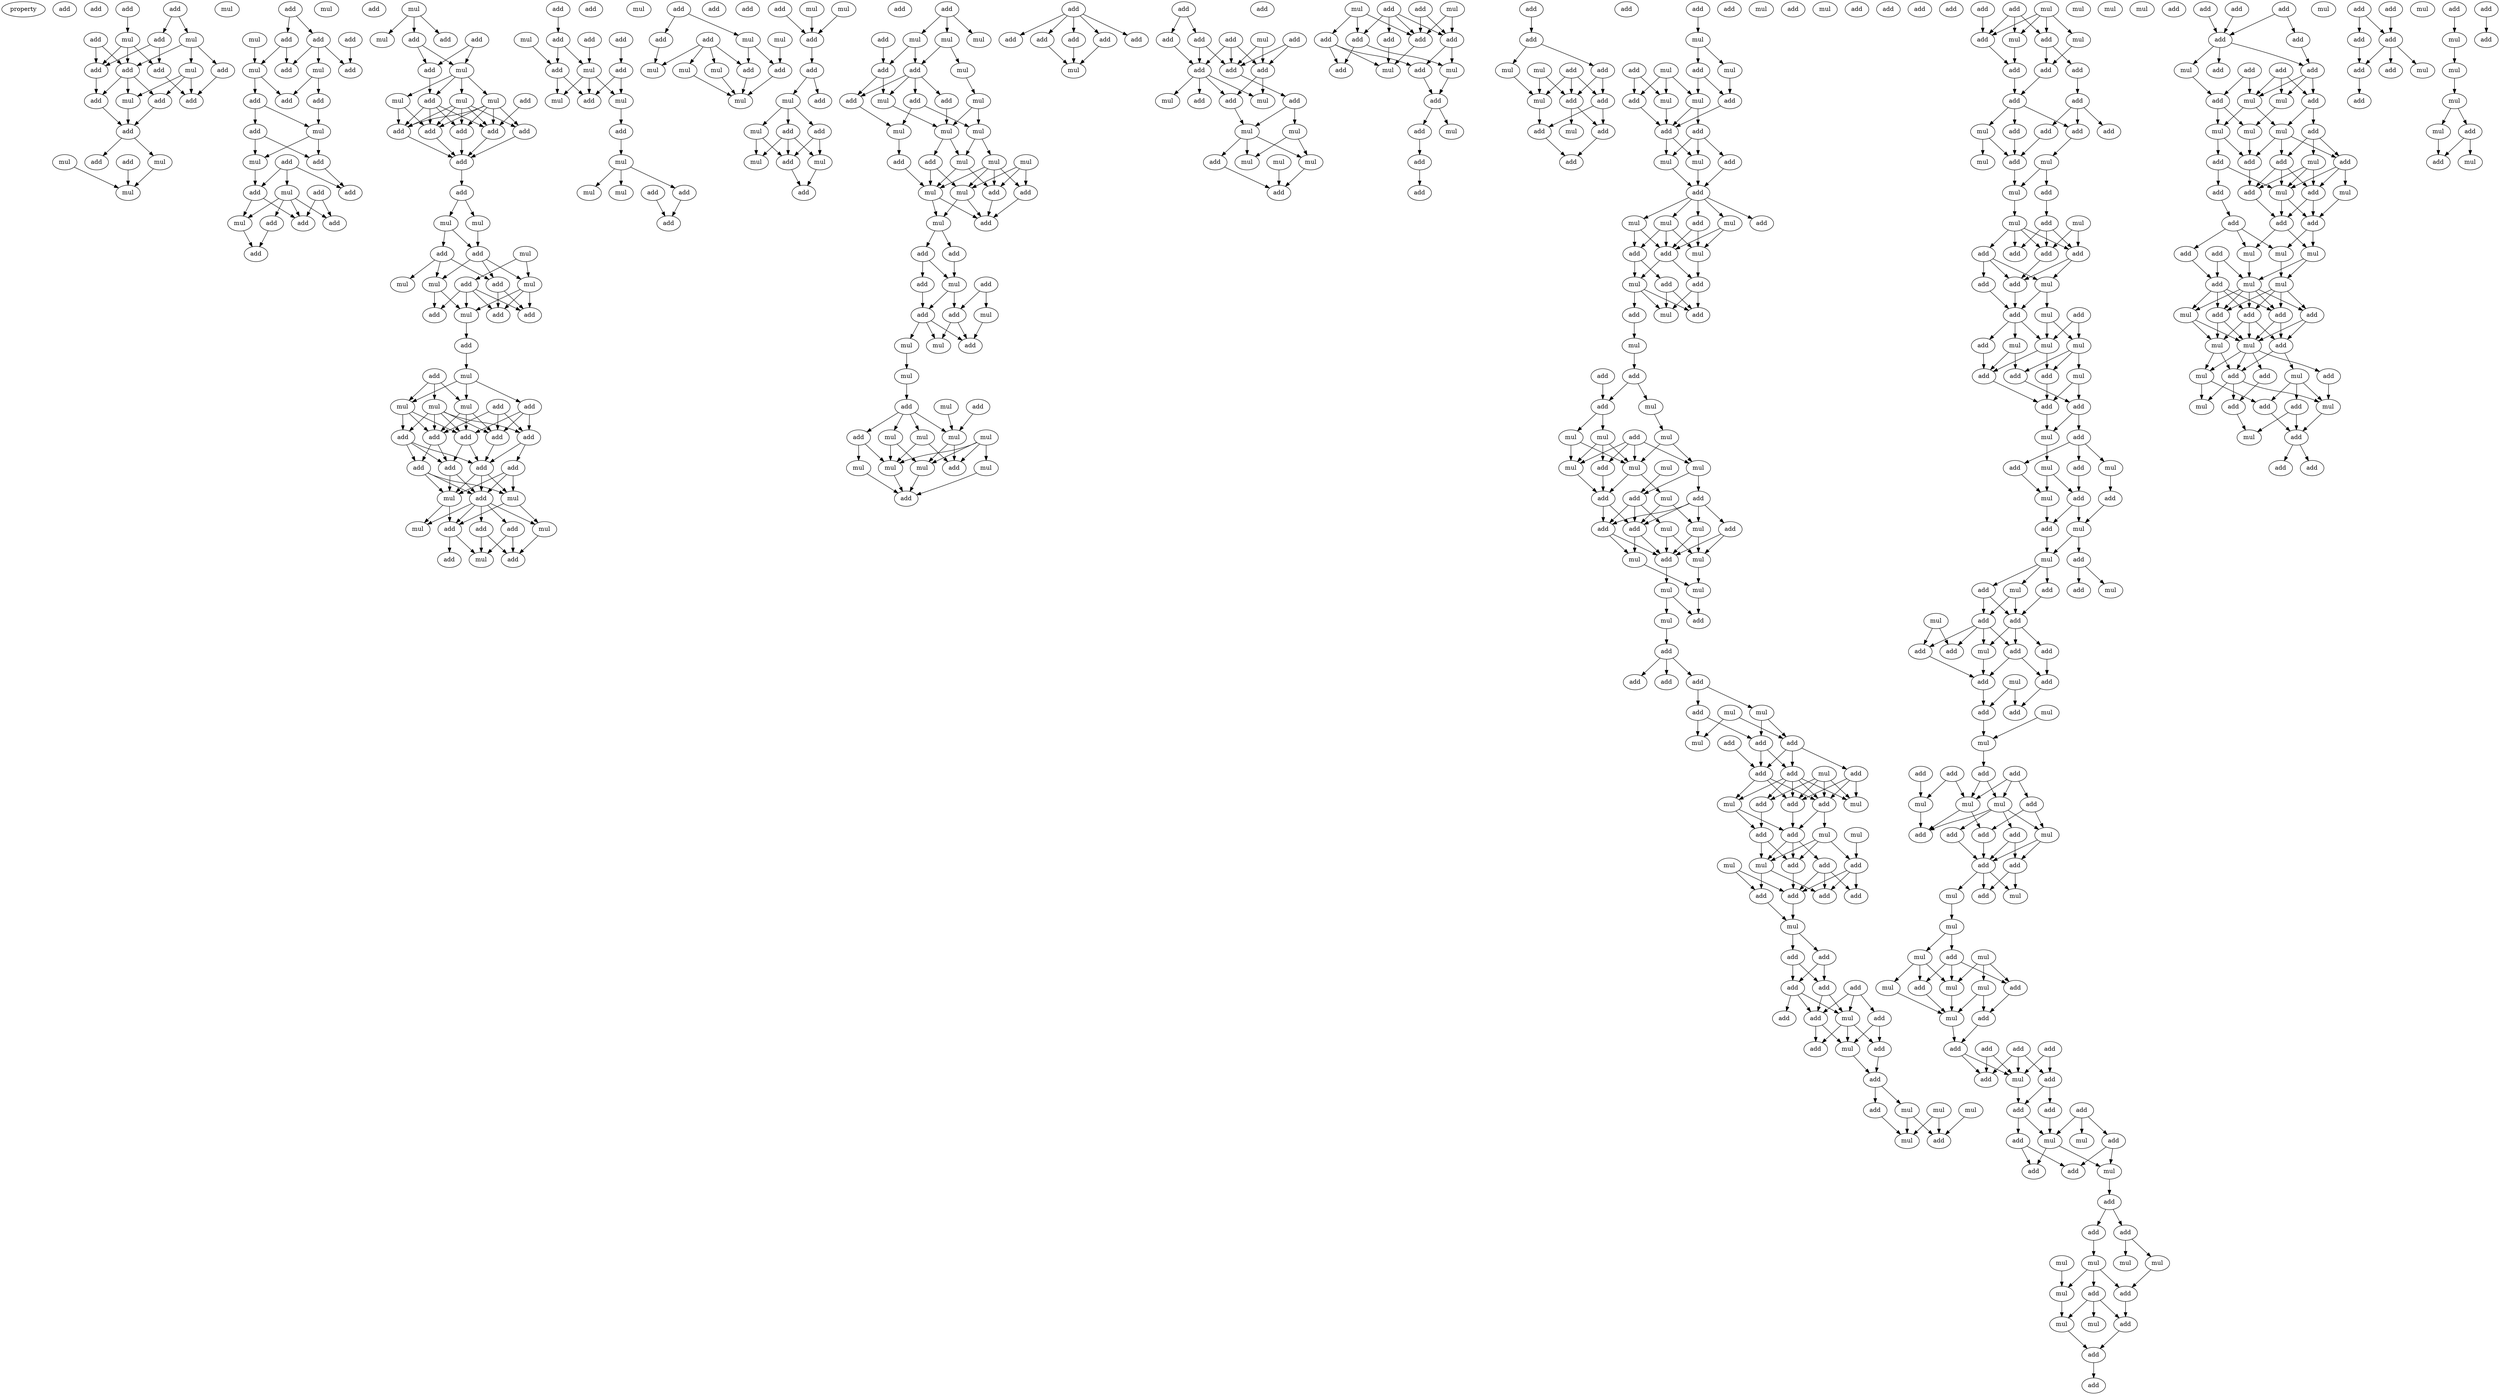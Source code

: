 digraph {
    node [fontcolor=black]
    property [mul=2,lf=1.7]
    0 [ label = add ];
    1 [ label = add ];
    2 [ label = add ];
    3 [ label = add ];
    4 [ label = mul ];
    5 [ label = add ];
    6 [ label = mul ];
    7 [ label = add ];
    8 [ label = add ];
    9 [ label = add ];
    10 [ label = add ];
    11 [ label = add ];
    12 [ label = mul ];
    13 [ label = add ];
    14 [ label = mul ];
    15 [ label = add ];
    16 [ label = add ];
    17 [ label = add ];
    18 [ label = mul ];
    19 [ label = mul ];
    20 [ label = add ];
    21 [ label = mul ];
    22 [ label = add ];
    23 [ label = mul ];
    24 [ label = add ];
    25 [ label = add ];
    26 [ label = add ];
    27 [ label = add ];
    28 [ label = mul ];
    29 [ label = mul ];
    30 [ label = mul ];
    31 [ label = mul ];
    32 [ label = add ];
    33 [ label = add ];
    34 [ label = add ];
    35 [ label = add ];
    36 [ label = add ];
    37 [ label = add ];
    38 [ label = mul ];
    39 [ label = add ];
    40 [ label = mul ];
    41 [ label = add ];
    42 [ label = add ];
    43 [ label = add ];
    44 [ label = add ];
    45 [ label = mul ];
    46 [ label = add ];
    47 [ label = add ];
    48 [ label = add ];
    49 [ label = mul ];
    50 [ label = add ];
    51 [ label = add ];
    52 [ label = mul ];
    53 [ label = add ];
    54 [ label = add ];
    55 [ label = mul ];
    56 [ label = add ];
    57 [ label = mul ];
    58 [ label = add ];
    59 [ label = mul ];
    60 [ label = add ];
    61 [ label = add ];
    62 [ label = mul ];
    63 [ label = mul ];
    64 [ label = add ];
    65 [ label = add ];
    66 [ label = add ];
    67 [ label = add ];
    68 [ label = add ];
    69 [ label = add ];
    70 [ label = add ];
    71 [ label = mul ];
    72 [ label = mul ];
    73 [ label = add ];
    74 [ label = mul ];
    75 [ label = add ];
    76 [ label = add ];
    77 [ label = mul ];
    78 [ label = add ];
    79 [ label = mul ];
    80 [ label = mul ];
    81 [ label = add ];
    82 [ label = add ];
    83 [ label = add ];
    84 [ label = mul ];
    85 [ label = add ];
    86 [ label = mul ];
    87 [ label = add ];
    88 [ label = mul ];
    89 [ label = mul ];
    90 [ label = add ];
    91 [ label = mul ];
    92 [ label = add ];
    93 [ label = add ];
    94 [ label = add ];
    95 [ label = add ];
    96 [ label = add ];
    97 [ label = add ];
    98 [ label = add ];
    99 [ label = add ];
    100 [ label = add ];
    101 [ label = add ];
    102 [ label = mul ];
    103 [ label = mul ];
    104 [ label = add ];
    105 [ label = mul ];
    106 [ label = add ];
    107 [ label = add ];
    108 [ label = mul ];
    109 [ label = add ];
    110 [ label = add ];
    111 [ label = add ];
    112 [ label = mul ];
    113 [ label = add ];
    114 [ label = add ];
    115 [ label = mul ];
    116 [ label = add ];
    117 [ label = add ];
    118 [ label = mul ];
    119 [ label = add ];
    120 [ label = add ];
    121 [ label = mul ];
    122 [ label = add ];
    123 [ label = mul ];
    124 [ label = add ];
    125 [ label = mul ];
    126 [ label = add ];
    127 [ label = add ];
    128 [ label = mul ];
    129 [ label = mul ];
    130 [ label = add ];
    131 [ label = add ];
    132 [ label = mul ];
    133 [ label = add ];
    134 [ label = mul ];
    135 [ label = mul ];
    136 [ label = add ];
    137 [ label = add ];
    138 [ label = add ];
    139 [ label = add ];
    140 [ label = mul ];
    141 [ label = add ];
    142 [ label = mul ];
    143 [ label = mul ];
    144 [ label = mul ];
    145 [ label = add ];
    146 [ label = add ];
    147 [ label = mul ];
    148 [ label = mul ];
    149 [ label = add ];
    150 [ label = add ];
    151 [ label = mul ];
    152 [ label = add ];
    153 [ label = mul ];
    154 [ label = add ];
    155 [ label = add ];
    156 [ label = mul ];
    157 [ label = mul ];
    158 [ label = add ];
    159 [ label = add ];
    160 [ label = add ];
    161 [ label = add ];
    162 [ label = mul ];
    163 [ label = mul ];
    164 [ label = mul ];
    165 [ label = add ];
    166 [ label = add ];
    167 [ label = add ];
    168 [ label = mul ];
    169 [ label = mul ];
    170 [ label = add ];
    171 [ label = mul ];
    172 [ label = add ];
    173 [ label = add ];
    174 [ label = mul ];
    175 [ label = mul ];
    176 [ label = mul ];
    177 [ label = add ];
    178 [ label = mul ];
    179 [ label = add ];
    180 [ label = mul ];
    181 [ label = mul ];
    182 [ label = add ];
    183 [ label = add ];
    184 [ label = mul ];
    185 [ label = mul ];
    186 [ label = add ];
    187 [ label = mul ];
    188 [ label = add ];
    189 [ label = add ];
    190 [ label = add ];
    191 [ label = mul ];
    192 [ label = add ];
    193 [ label = add ];
    194 [ label = mul ];
    195 [ label = add ];
    196 [ label = mul ];
    197 [ label = mul ];
    198 [ label = add ];
    199 [ label = mul ];
    200 [ label = add ];
    201 [ label = add ];
    202 [ label = mul ];
    203 [ label = mul ];
    204 [ label = mul ];
    205 [ label = add ];
    206 [ label = mul ];
    207 [ label = mul ];
    208 [ label = mul ];
    209 [ label = mul ];
    210 [ label = mul ];
    211 [ label = mul ];
    212 [ label = add ];
    213 [ label = add ];
    214 [ label = add ];
    215 [ label = add ];
    216 [ label = add ];
    217 [ label = add ];
    218 [ label = add ];
    219 [ label = add ];
    220 [ label = mul ];
    221 [ label = add ];
    222 [ label = mul ];
    223 [ label = add ];
    224 [ label = add ];
    225 [ label = add ];
    226 [ label = add ];
    227 [ label = add ];
    228 [ label = add ];
    229 [ label = add ];
    230 [ label = add ];
    231 [ label = add ];
    232 [ label = add ];
    233 [ label = mul ];
    234 [ label = mul ];
    235 [ label = mul ];
    236 [ label = mul ];
    237 [ label = add ];
    238 [ label = mul ];
    239 [ label = mul ];
    240 [ label = add ];
    241 [ label = mul ];
    242 [ label = add ];
    243 [ label = add ];
    244 [ label = add ];
    245 [ label = mul ];
    246 [ label = mul ];
    247 [ label = add ];
    248 [ label = add ];
    249 [ label = add ];
    250 [ label = add ];
    251 [ label = add ];
    252 [ label = add ];
    253 [ label = mul ];
    254 [ label = mul ];
    255 [ label = add ];
    256 [ label = add ];
    257 [ label = add ];
    258 [ label = mul ];
    259 [ label = add ];
    260 [ label = add ];
    261 [ label = add ];
    262 [ label = add ];
    263 [ label = add ];
    264 [ label = add ];
    265 [ label = mul ];
    266 [ label = mul ];
    267 [ label = add ];
    268 [ label = add ];
    269 [ label = mul ];
    270 [ label = mul ];
    271 [ label = add ];
    272 [ label = add ];
    273 [ label = add ];
    274 [ label = add ];
    275 [ label = add ];
    276 [ label = add ];
    277 [ label = mul ];
    278 [ label = add ];
    279 [ label = mul ];
    280 [ label = mul ];
    281 [ label = add ];
    282 [ label = mul ];
    283 [ label = add ];
    284 [ label = add ];
    285 [ label = add ];
    286 [ label = mul ];
    287 [ label = mul ];
    288 [ label = add ];
    289 [ label = add ];
    290 [ label = mul ];
    291 [ label = mul ];
    292 [ label = mul ];
    293 [ label = add ];
    294 [ label = add ];
    295 [ label = add ];
    296 [ label = add ];
    297 [ label = mul ];
    298 [ label = mul ];
    299 [ label = mul ];
    300 [ label = add ];
    301 [ label = mul ];
    302 [ label = add ];
    303 [ label = add ];
    304 [ label = mul ];
    305 [ label = add ];
    306 [ label = add ];
    307 [ label = mul ];
    308 [ label = add ];
    309 [ label = mul ];
    310 [ label = add ];
    311 [ label = add ];
    312 [ label = add ];
    313 [ label = add ];
    314 [ label = add ];
    315 [ label = mul ];
    316 [ label = add ];
    317 [ label = add ];
    318 [ label = mul ];
    319 [ label = mul ];
    320 [ label = mul ];
    321 [ label = mul ];
    322 [ label = mul ];
    323 [ label = mul ];
    324 [ label = mul ];
    325 [ label = add ];
    326 [ label = add ];
    327 [ label = add ];
    328 [ label = mul ];
    329 [ label = add ];
    330 [ label = add ];
    331 [ label = add ];
    332 [ label = mul ];
    333 [ label = mul ];
    334 [ label = add ];
    335 [ label = add ];
    336 [ label = mul ];
    337 [ label = mul ];
    338 [ label = mul ];
    339 [ label = mul ];
    340 [ label = mul ];
    341 [ label = add ];
    342 [ label = add ];
    343 [ label = add ];
    344 [ label = add ];
    345 [ label = add ];
    346 [ label = mul ];
    347 [ label = mul ];
    348 [ label = add ];
    349 [ label = add ];
    350 [ label = mul ];
    351 [ label = add ];
    352 [ label = add ];
    353 [ label = add ];
    354 [ label = mul ];
    355 [ label = add ];
    356 [ label = add ];
    357 [ label = add ];
    358 [ label = mul ];
    359 [ label = add ];
    360 [ label = add ];
    361 [ label = mul ];
    362 [ label = mul ];
    363 [ label = add ];
    364 [ label = add ];
    365 [ label = mul ];
    366 [ label = add ];
    367 [ label = add ];
    368 [ label = mul ];
    369 [ label = mul ];
    370 [ label = add ];
    371 [ label = add ];
    372 [ label = add ];
    373 [ label = add ];
    374 [ label = add ];
    375 [ label = mul ];
    376 [ label = add ];
    377 [ label = add ];
    378 [ label = add ];
    379 [ label = add ];
    380 [ label = add ];
    381 [ label = add ];
    382 [ label = add ];
    383 [ label = mul ];
    384 [ label = add ];
    385 [ label = add ];
    386 [ label = add ];
    387 [ label = add ];
    388 [ label = mul ];
    389 [ label = add ];
    390 [ label = add ];
    391 [ label = mul ];
    392 [ label = mul ];
    393 [ label = mul ];
    394 [ label = mul ];
    395 [ label = add ];
    396 [ label = add ];
    397 [ label = mul ];
    398 [ label = add ];
    399 [ label = add ];
    400 [ label = add ];
    401 [ label = mul ];
    402 [ label = mul ];
    403 [ label = add ];
    404 [ label = add ];
    405 [ label = add ];
    406 [ label = add ];
    407 [ label = add ];
    408 [ label = mul ];
    409 [ label = add ];
    410 [ label = add ];
    411 [ label = add ];
    412 [ label = add ];
    413 [ label = add ];
    414 [ label = mul ];
    415 [ label = mul ];
    416 [ label = add ];
    417 [ label = mul ];
    418 [ label = mul ];
    419 [ label = mul ];
    420 [ label = add ];
    421 [ label = add ];
    422 [ label = add ];
    423 [ label = add ];
    424 [ label = add ];
    425 [ label = mul ];
    426 [ label = add ];
    427 [ label = add ];
    428 [ label = add ];
    429 [ label = mul ];
    430 [ label = add ];
    431 [ label = mul ];
    432 [ label = add ];
    433 [ label = mul ];
    434 [ label = mul ];
    435 [ label = add ];
    436 [ label = add ];
    437 [ label = add ];
    438 [ label = mul ];
    439 [ label = add ];
    440 [ label = add ];
    441 [ label = add ];
    442 [ label = mul ];
    443 [ label = mul ];
    444 [ label = mul ];
    445 [ label = add ];
    446 [ label = add ];
    447 [ label = add ];
    448 [ label = add ];
    449 [ label = mul ];
    450 [ label = add ];
    451 [ label = mul ];
    452 [ label = mul ];
    453 [ label = add ];
    454 [ label = mul ];
    455 [ label = mul ];
    456 [ label = add ];
    457 [ label = add ];
    458 [ label = add ];
    459 [ label = add ];
    460 [ label = mul ];
    461 [ label = add ];
    462 [ label = mul ];
    463 [ label = add ];
    464 [ label = add ];
    465 [ label = add ];
    466 [ label = add ];
    467 [ label = add ];
    468 [ label = mul ];
    469 [ label = add ];
    470 [ label = mul ];
    471 [ label = add ];
    472 [ label = mul ];
    473 [ label = add ];
    474 [ label = mul ];
    475 [ label = add ];
    476 [ label = add ];
    477 [ label = add ];
    478 [ label = add ];
    479 [ label = mul ];
    480 [ label = mul ];
    481 [ label = mul ];
    482 [ label = add ];
    483 [ label = add ];
    484 [ label = add ];
    485 [ label = mul ];
    486 [ label = add ];
    487 [ label = add ];
    488 [ label = add ];
    489 [ label = add ];
    490 [ label = mul ];
    491 [ label = mul ];
    492 [ label = add ];
    493 [ label = mul ];
    494 [ label = add ];
    495 [ label = mul ];
    496 [ label = mul ];
    497 [ label = add ];
    498 [ label = mul ];
    499 [ label = mul ];
    500 [ label = add ];
    501 [ label = mul ];
    502 [ label = mul ];
    503 [ label = add ];
    504 [ label = add ];
    505 [ label = add ];
    506 [ label = add ];
    507 [ label = add ];
    508 [ label = add ];
    509 [ label = mul ];
    510 [ label = add ];
    511 [ label = add ];
    512 [ label = add ];
    513 [ label = mul ];
    514 [ label = add ];
    515 [ label = mul ];
    516 [ label = add ];
    517 [ label = mul ];
    518 [ label = add ];
    519 [ label = add ];
    520 [ label = add ];
    521 [ label = mul ];
    522 [ label = mul ];
    523 [ label = add ];
    524 [ label = add ];
    525 [ label = add ];
    526 [ label = mul ];
    527 [ label = mul ];
    528 [ label = mul ];
    529 [ label = mul ];
    530 [ label = add ];
    531 [ label = add ];
    532 [ label = mul ];
    533 [ label = add ];
    534 [ label = add ];
    535 [ label = mul ];
    536 [ label = mul ];
    537 [ label = add ];
    538 [ label = add ];
    539 [ label = add ];
    540 [ label = add ];
    541 [ label = add ];
    542 [ label = add ];
    543 [ label = add ];
    544 [ label = mul ];
    545 [ label = add ];
    546 [ label = add ];
    547 [ label = add ];
    548 [ label = add ];
    549 [ label = add ];
    550 [ label = add ];
    551 [ label = mul ];
    552 [ label = mul ];
    553 [ label = add ];
    554 [ label = mul ];
    555 [ label = mul ];
    556 [ label = mul ];
    557 [ label = add ];
    558 [ label = add ];
    559 [ label = add ];
    560 [ label = add ];
    561 [ label = mul ];
    562 [ label = add ];
    563 [ label = mul ];
    564 [ label = add ];
    565 [ label = add ];
    566 [ label = mul ];
    567 [ label = add ];
    568 [ label = add ];
    569 [ label = add ];
    570 [ label = mul ];
    571 [ label = add ];
    572 [ label = mul ];
    573 [ label = add ];
    574 [ label = mul ];
    575 [ label = mul ];
    576 [ label = mul ];
    577 [ label = add ];
    578 [ label = mul ];
    579 [ label = add ];
    580 [ label = add ];
    581 [ label = add ];
    582 [ label = add ];
    583 [ label = mul ];
    584 [ label = add ];
    585 [ label = mul ];
    586 [ label = add ];
    587 [ label = mul ];
    588 [ label = add ];
    589 [ label = mul ];
    590 [ label = add ];
    591 [ label = mul ];
    592 [ label = add ];
    593 [ label = add ];
    594 [ label = add ];
    595 [ label = mul ];
    596 [ label = mul ];
    597 [ label = add ];
    598 [ label = add ];
    599 [ label = add ];
    600 [ label = mul ];
    601 [ label = add ];
    602 [ label = add ];
    603 [ label = add ];
    604 [ label = add ];
    605 [ label = mul ];
    606 [ label = add ];
    607 [ label = add ];
    608 [ label = add ];
    609 [ label = mul ];
    610 [ label = add ];
    611 [ label = mul ];
    612 [ label = mul ];
    613 [ label = mul ];
    614 [ label = mul ];
    615 [ label = add ];
    616 [ label = add ];
    617 [ label = add ];
    618 [ label = add ];
    619 [ label = mul ];
    2 -> 4 [ name = 0 ];
    3 -> 6 [ name = 1 ];
    3 -> 7 [ name = 2 ];
    4 -> 8 [ name = 3 ];
    4 -> 9 [ name = 4 ];
    4 -> 11 [ name = 5 ];
    5 -> 8 [ name = 6 ];
    5 -> 11 [ name = 7 ];
    6 -> 8 [ name = 8 ];
    6 -> 10 [ name = 9 ];
    6 -> 12 [ name = 10 ];
    7 -> 9 [ name = 11 ];
    7 -> 11 [ name = 12 ];
    8 -> 13 [ name = 13 ];
    8 -> 14 [ name = 14 ];
    8 -> 16 [ name = 15 ];
    9 -> 15 [ name = 16 ];
    10 -> 15 [ name = 17 ];
    11 -> 16 [ name = 18 ];
    12 -> 13 [ name = 19 ];
    12 -> 14 [ name = 20 ];
    12 -> 15 [ name = 21 ];
    13 -> 17 [ name = 22 ];
    14 -> 17 [ name = 23 ];
    16 -> 17 [ name = 24 ];
    17 -> 19 [ name = 25 ];
    17 -> 20 [ name = 26 ];
    18 -> 23 [ name = 27 ];
    19 -> 23 [ name = 28 ];
    22 -> 23 [ name = 29 ];
    24 -> 25 [ name = 30 ];
    24 -> 27 [ name = 31 ];
    25 -> 30 [ name = 32 ];
    25 -> 33 [ name = 33 ];
    26 -> 32 [ name = 34 ];
    27 -> 31 [ name = 35 ];
    27 -> 32 [ name = 36 ];
    27 -> 33 [ name = 37 ];
    28 -> 30 [ name = 38 ];
    30 -> 34 [ name = 39 ];
    30 -> 36 [ name = 40 ];
    31 -> 35 [ name = 41 ];
    31 -> 36 [ name = 42 ];
    34 -> 37 [ name = 43 ];
    34 -> 38 [ name = 44 ];
    35 -> 38 [ name = 45 ];
    37 -> 39 [ name = 46 ];
    37 -> 40 [ name = 47 ];
    38 -> 39 [ name = 48 ];
    38 -> 40 [ name = 49 ];
    39 -> 43 [ name = 50 ];
    40 -> 44 [ name = 51 ];
    41 -> 43 [ name = 52 ];
    41 -> 44 [ name = 53 ];
    41 -> 45 [ name = 54 ];
    42 -> 46 [ name = 55 ];
    42 -> 47 [ name = 56 ];
    44 -> 46 [ name = 57 ];
    44 -> 49 [ name = 58 ];
    45 -> 46 [ name = 59 ];
    45 -> 47 [ name = 60 ];
    45 -> 48 [ name = 61 ];
    45 -> 49 [ name = 62 ];
    48 -> 50 [ name = 63 ];
    49 -> 50 [ name = 64 ];
    52 -> 54 [ name = 65 ];
    52 -> 55 [ name = 66 ];
    52 -> 56 [ name = 67 ];
    53 -> 57 [ name = 68 ];
    53 -> 58 [ name = 69 ];
    56 -> 57 [ name = 70 ];
    56 -> 58 [ name = 71 ];
    57 -> 59 [ name = 72 ];
    57 -> 61 [ name = 73 ];
    57 -> 62 [ name = 74 ];
    57 -> 63 [ name = 75 ];
    58 -> 61 [ name = 76 ];
    59 -> 66 [ name = 77 ];
    59 -> 67 [ name = 78 ];
    60 -> 65 [ name = 79 ];
    61 -> 64 [ name = 80 ];
    61 -> 65 [ name = 81 ];
    61 -> 66 [ name = 82 ];
    61 -> 67 [ name = 83 ];
    62 -> 64 [ name = 84 ];
    62 -> 65 [ name = 85 ];
    62 -> 66 [ name = 86 ];
    62 -> 67 [ name = 87 ];
    62 -> 68 [ name = 88 ];
    63 -> 64 [ name = 89 ];
    63 -> 65 [ name = 90 ];
    63 -> 66 [ name = 91 ];
    63 -> 67 [ name = 92 ];
    63 -> 68 [ name = 93 ];
    64 -> 69 [ name = 94 ];
    65 -> 69 [ name = 95 ];
    66 -> 69 [ name = 96 ];
    67 -> 69 [ name = 97 ];
    68 -> 69 [ name = 98 ];
    69 -> 70 [ name = 99 ];
    70 -> 71 [ name = 100 ];
    70 -> 72 [ name = 101 ];
    71 -> 73 [ name = 102 ];
    72 -> 73 [ name = 103 ];
    72 -> 75 [ name = 104 ];
    73 -> 76 [ name = 105 ];
    73 -> 77 [ name = 106 ];
    73 -> 80 [ name = 107 ];
    74 -> 78 [ name = 108 ];
    74 -> 80 [ name = 109 ];
    75 -> 76 [ name = 110 ];
    75 -> 77 [ name = 111 ];
    75 -> 79 [ name = 112 ];
    76 -> 82 [ name = 113 ];
    76 -> 83 [ name = 114 ];
    77 -> 81 [ name = 115 ];
    77 -> 84 [ name = 116 ];
    78 -> 81 [ name = 117 ];
    78 -> 82 [ name = 118 ];
    78 -> 83 [ name = 119 ];
    78 -> 84 [ name = 120 ];
    80 -> 82 [ name = 121 ];
    80 -> 83 [ name = 122 ];
    80 -> 84 [ name = 123 ];
    84 -> 85 [ name = 124 ];
    85 -> 86 [ name = 125 ];
    86 -> 88 [ name = 126 ];
    86 -> 89 [ name = 127 ];
    86 -> 92 [ name = 128 ];
    87 -> 88 [ name = 129 ];
    87 -> 89 [ name = 130 ];
    87 -> 91 [ name = 131 ];
    88 -> 93 [ name = 132 ];
    88 -> 96 [ name = 133 ];
    88 -> 97 [ name = 134 ];
    89 -> 95 [ name = 135 ];
    89 -> 96 [ name = 136 ];
    89 -> 97 [ name = 137 ];
    90 -> 94 [ name = 138 ];
    90 -> 95 [ name = 139 ];
    90 -> 97 [ name = 140 ];
    91 -> 93 [ name = 141 ];
    91 -> 94 [ name = 142 ];
    91 -> 95 [ name = 143 ];
    91 -> 96 [ name = 144 ];
    91 -> 97 [ name = 145 ];
    92 -> 94 [ name = 146 ];
    92 -> 95 [ name = 147 ];
    92 -> 96 [ name = 148 ];
    93 -> 98 [ name = 149 ];
    93 -> 99 [ name = 150 ];
    93 -> 100 [ name = 151 ];
    94 -> 98 [ name = 152 ];
    94 -> 101 [ name = 153 ];
    95 -> 98 [ name = 154 ];
    96 -> 98 [ name = 155 ];
    96 -> 100 [ name = 156 ];
    97 -> 99 [ name = 157 ];
    97 -> 100 [ name = 158 ];
    98 -> 102 [ name = 159 ];
    98 -> 103 [ name = 160 ];
    98 -> 104 [ name = 161 ];
    99 -> 102 [ name = 162 ];
    99 -> 103 [ name = 163 ];
    99 -> 104 [ name = 164 ];
    100 -> 103 [ name = 165 ];
    100 -> 104 [ name = 166 ];
    101 -> 102 [ name = 167 ];
    101 -> 103 [ name = 168 ];
    101 -> 104 [ name = 169 ];
    102 -> 106 [ name = 170 ];
    102 -> 108 [ name = 171 ];
    103 -> 105 [ name = 172 ];
    103 -> 106 [ name = 173 ];
    104 -> 105 [ name = 174 ];
    104 -> 106 [ name = 175 ];
    104 -> 107 [ name = 176 ];
    104 -> 108 [ name = 177 ];
    104 -> 109 [ name = 178 ];
    106 -> 110 [ name = 179 ];
    106 -> 112 [ name = 180 ];
    107 -> 111 [ name = 181 ];
    107 -> 112 [ name = 182 ];
    108 -> 111 [ name = 183 ];
    109 -> 111 [ name = 184 ];
    109 -> 112 [ name = 185 ];
    113 -> 114 [ name = 186 ];
    114 -> 118 [ name = 187 ];
    114 -> 120 [ name = 188 ];
    115 -> 120 [ name = 189 ];
    116 -> 118 [ name = 190 ];
    117 -> 119 [ name = 191 ];
    118 -> 121 [ name = 192 ];
    118 -> 122 [ name = 193 ];
    118 -> 123 [ name = 194 ];
    119 -> 121 [ name = 195 ];
    119 -> 122 [ name = 196 ];
    120 -> 122 [ name = 197 ];
    120 -> 123 [ name = 198 ];
    121 -> 124 [ name = 199 ];
    124 -> 125 [ name = 200 ];
    125 -> 128 [ name = 201 ];
    125 -> 129 [ name = 202 ];
    125 -> 130 [ name = 203 ];
    126 -> 131 [ name = 204 ];
    130 -> 131 [ name = 205 ];
    133 -> 135 [ name = 206 ];
    133 -> 136 [ name = 207 ];
    134 -> 141 [ name = 208 ];
    135 -> 139 [ name = 209 ];
    135 -> 141 [ name = 210 ];
    136 -> 142 [ name = 211 ];
    137 -> 139 [ name = 212 ];
    137 -> 140 [ name = 213 ];
    137 -> 142 [ name = 214 ];
    137 -> 143 [ name = 215 ];
    139 -> 144 [ name = 216 ];
    140 -> 144 [ name = 217 ];
    141 -> 144 [ name = 218 ];
    143 -> 144 [ name = 219 ];
    146 -> 149 [ name = 220 ];
    147 -> 149 [ name = 221 ];
    148 -> 149 [ name = 222 ];
    149 -> 150 [ name = 223 ];
    150 -> 151 [ name = 224 ];
    150 -> 152 [ name = 225 ];
    151 -> 153 [ name = 226 ];
    151 -> 154 [ name = 227 ];
    151 -> 155 [ name = 228 ];
    153 -> 156 [ name = 229 ];
    153 -> 158 [ name = 230 ];
    154 -> 157 [ name = 231 ];
    154 -> 158 [ name = 232 ];
    155 -> 156 [ name = 233 ];
    155 -> 157 [ name = 234 ];
    155 -> 158 [ name = 235 ];
    157 -> 159 [ name = 236 ];
    158 -> 159 [ name = 237 ];
    161 -> 162 [ name = 238 ];
    161 -> 163 [ name = 239 ];
    161 -> 164 [ name = 240 ];
    163 -> 166 [ name = 241 ];
    163 -> 168 [ name = 242 ];
    164 -> 166 [ name = 243 ];
    164 -> 167 [ name = 244 ];
    165 -> 167 [ name = 245 ];
    166 -> 169 [ name = 246 ];
    166 -> 170 [ name = 247 ];
    166 -> 172 [ name = 248 ];
    166 -> 173 [ name = 249 ];
    167 -> 169 [ name = 250 ];
    167 -> 172 [ name = 251 ];
    168 -> 171 [ name = 252 ];
    169 -> 175 [ name = 253 ];
    170 -> 175 [ name = 254 ];
    171 -> 174 [ name = 255 ];
    171 -> 175 [ name = 256 ];
    172 -> 176 [ name = 257 ];
    173 -> 174 [ name = 258 ];
    173 -> 176 [ name = 259 ];
    174 -> 180 [ name = 260 ];
    174 -> 181 [ name = 261 ];
    175 -> 177 [ name = 262 ];
    175 -> 180 [ name = 263 ];
    176 -> 179 [ name = 264 ];
    177 -> 184 [ name = 265 ];
    177 -> 185 [ name = 266 ];
    178 -> 182 [ name = 267 ];
    178 -> 183 [ name = 268 ];
    178 -> 184 [ name = 269 ];
    179 -> 185 [ name = 270 ];
    180 -> 183 [ name = 271 ];
    180 -> 185 [ name = 272 ];
    181 -> 182 [ name = 273 ];
    181 -> 183 [ name = 274 ];
    181 -> 184 [ name = 275 ];
    181 -> 185 [ name = 276 ];
    182 -> 186 [ name = 277 ];
    183 -> 186 [ name = 278 ];
    184 -> 186 [ name = 279 ];
    184 -> 187 [ name = 280 ];
    185 -> 186 [ name = 281 ];
    185 -> 187 [ name = 282 ];
    187 -> 188 [ name = 283 ];
    187 -> 189 [ name = 284 ];
    188 -> 191 [ name = 285 ];
    189 -> 191 [ name = 286 ];
    189 -> 192 [ name = 287 ];
    190 -> 193 [ name = 288 ];
    190 -> 194 [ name = 289 ];
    191 -> 193 [ name = 290 ];
    191 -> 195 [ name = 291 ];
    192 -> 195 [ name = 292 ];
    193 -> 197 [ name = 293 ];
    193 -> 198 [ name = 294 ];
    194 -> 198 [ name = 295 ];
    195 -> 196 [ name = 296 ];
    195 -> 197 [ name = 297 ];
    195 -> 198 [ name = 298 ];
    196 -> 199 [ name = 299 ];
    199 -> 200 [ name = 300 ];
    200 -> 203 [ name = 301 ];
    200 -> 204 [ name = 302 ];
    200 -> 205 [ name = 303 ];
    200 -> 206 [ name = 304 ];
    201 -> 204 [ name = 305 ];
    202 -> 204 [ name = 306 ];
    203 -> 209 [ name = 307 ];
    203 -> 210 [ name = 308 ];
    204 -> 210 [ name = 309 ];
    204 -> 212 [ name = 310 ];
    205 -> 209 [ name = 311 ];
    205 -> 211 [ name = 312 ];
    206 -> 209 [ name = 313 ];
    206 -> 212 [ name = 314 ];
    207 -> 208 [ name = 315 ];
    207 -> 209 [ name = 316 ];
    207 -> 210 [ name = 317 ];
    207 -> 212 [ name = 318 ];
    208 -> 213 [ name = 319 ];
    209 -> 213 [ name = 320 ];
    210 -> 213 [ name = 321 ];
    211 -> 213 [ name = 322 ];
    214 -> 215 [ name = 323 ];
    214 -> 216 [ name = 324 ];
    214 -> 217 [ name = 325 ];
    214 -> 218 [ name = 326 ];
    214 -> 219 [ name = 327 ];
    216 -> 220 [ name = 328 ];
    217 -> 220 [ name = 329 ];
    218 -> 220 [ name = 330 ];
    221 -> 223 [ name = 331 ];
    221 -> 225 [ name = 332 ];
    222 -> 227 [ name = 333 ];
    222 -> 229 [ name = 334 ];
    223 -> 228 [ name = 335 ];
    223 -> 229 [ name = 336 ];
    224 -> 227 [ name = 337 ];
    224 -> 229 [ name = 338 ];
    225 -> 228 [ name = 339 ];
    226 -> 227 [ name = 340 ];
    226 -> 228 [ name = 341 ];
    226 -> 229 [ name = 342 ];
    227 -> 231 [ name = 343 ];
    227 -> 234 [ name = 344 ];
    228 -> 230 [ name = 345 ];
    228 -> 231 [ name = 346 ];
    228 -> 233 [ name = 347 ];
    228 -> 234 [ name = 348 ];
    229 -> 232 [ name = 349 ];
    231 -> 235 [ name = 350 ];
    232 -> 235 [ name = 351 ];
    232 -> 236 [ name = 352 ];
    235 -> 237 [ name = 353 ];
    235 -> 238 [ name = 354 ];
    235 -> 241 [ name = 355 ];
    236 -> 238 [ name = 356 ];
    236 -> 241 [ name = 357 ];
    237 -> 242 [ name = 358 ];
    239 -> 242 [ name = 359 ];
    241 -> 242 [ name = 360 ];
    243 -> 248 [ name = 361 ];
    243 -> 249 [ name = 362 ];
    244 -> 248 [ name = 363 ];
    244 -> 249 [ name = 364 ];
    244 -> 250 [ name = 365 ];
    244 -> 251 [ name = 366 ];
    245 -> 248 [ name = 367 ];
    245 -> 249 [ name = 368 ];
    246 -> 247 [ name = 369 ];
    246 -> 248 [ name = 370 ];
    246 -> 250 [ name = 371 ];
    247 -> 252 [ name = 372 ];
    247 -> 254 [ name = 373 ];
    247 -> 255 [ name = 374 ];
    248 -> 254 [ name = 375 ];
    249 -> 252 [ name = 376 ];
    249 -> 253 [ name = 377 ];
    250 -> 253 [ name = 378 ];
    250 -> 255 [ name = 379 ];
    251 -> 254 [ name = 380 ];
    252 -> 256 [ name = 381 ];
    253 -> 256 [ name = 382 ];
    256 -> 257 [ name = 383 ];
    256 -> 258 [ name = 384 ];
    257 -> 259 [ name = 385 ];
    259 -> 260 [ name = 386 ];
    261 -> 262 [ name = 387 ];
    262 -> 263 [ name = 388 ];
    262 -> 266 [ name = 389 ];
    263 -> 267 [ name = 390 ];
    263 -> 268 [ name = 391 ];
    264 -> 267 [ name = 392 ];
    264 -> 268 [ name = 393 ];
    264 -> 269 [ name = 394 ];
    265 -> 268 [ name = 395 ];
    265 -> 269 [ name = 396 ];
    266 -> 269 [ name = 397 ];
    267 -> 271 [ name = 398 ];
    267 -> 272 [ name = 399 ];
    268 -> 270 [ name = 400 ];
    268 -> 271 [ name = 401 ];
    269 -> 272 [ name = 402 ];
    271 -> 273 [ name = 403 ];
    272 -> 273 [ name = 404 ];
    275 -> 279 [ name = 405 ];
    279 -> 280 [ name = 406 ];
    279 -> 283 [ name = 407 ];
    280 -> 285 [ name = 408 ];
    281 -> 284 [ name = 409 ];
    281 -> 286 [ name = 410 ];
    282 -> 284 [ name = 411 ];
    282 -> 286 [ name = 412 ];
    282 -> 287 [ name = 413 ];
    283 -> 285 [ name = 414 ];
    283 -> 287 [ name = 415 ];
    284 -> 289 [ name = 416 ];
    285 -> 289 [ name = 417 ];
    286 -> 289 [ name = 418 ];
    287 -> 288 [ name = 419 ];
    287 -> 289 [ name = 420 ];
    288 -> 290 [ name = 421 ];
    288 -> 292 [ name = 422 ];
    288 -> 293 [ name = 423 ];
    289 -> 290 [ name = 424 ];
    289 -> 292 [ name = 425 ];
    290 -> 294 [ name = 426 ];
    292 -> 294 [ name = 427 ];
    293 -> 294 [ name = 428 ];
    294 -> 295 [ name = 429 ];
    294 -> 296 [ name = 430 ];
    294 -> 297 [ name = 431 ];
    294 -> 298 [ name = 432 ];
    294 -> 299 [ name = 433 ];
    295 -> 300 [ name = 434 ];
    295 -> 301 [ name = 435 ];
    297 -> 300 [ name = 436 ];
    297 -> 301 [ name = 437 ];
    297 -> 302 [ name = 438 ];
    298 -> 300 [ name = 439 ];
    298 -> 302 [ name = 440 ];
    299 -> 300 [ name = 441 ];
    299 -> 301 [ name = 442 ];
    300 -> 304 [ name = 443 ];
    300 -> 305 [ name = 444 ];
    301 -> 305 [ name = 445 ];
    302 -> 303 [ name = 446 ];
    302 -> 304 [ name = 447 ];
    303 -> 306 [ name = 448 ];
    303 -> 307 [ name = 449 ];
    304 -> 306 [ name = 450 ];
    304 -> 307 [ name = 451 ];
    304 -> 308 [ name = 452 ];
    305 -> 306 [ name = 453 ];
    305 -> 307 [ name = 454 ];
    308 -> 309 [ name = 455 ];
    309 -> 311 [ name = 456 ];
    311 -> 315 [ name = 457 ];
    311 -> 316 [ name = 458 ];
    314 -> 316 [ name = 459 ];
    315 -> 320 [ name = 460 ];
    316 -> 318 [ name = 461 ];
    316 -> 319 [ name = 462 ];
    317 -> 322 [ name = 463 ];
    317 -> 323 [ name = 464 ];
    317 -> 324 [ name = 465 ];
    317 -> 325 [ name = 466 ];
    318 -> 322 [ name = 467 ];
    318 -> 324 [ name = 468 ];
    319 -> 322 [ name = 469 ];
    319 -> 324 [ name = 470 ];
    319 -> 325 [ name = 471 ];
    320 -> 323 [ name = 472 ];
    320 -> 324 [ name = 473 ];
    321 -> 327 [ name = 474 ];
    322 -> 326 [ name = 475 ];
    323 -> 327 [ name = 476 ];
    323 -> 329 [ name = 477 ];
    324 -> 326 [ name = 478 ];
    324 -> 328 [ name = 479 ];
    325 -> 326 [ name = 480 ];
    326 -> 331 [ name = 481 ];
    326 -> 334 [ name = 482 ];
    327 -> 331 [ name = 483 ];
    327 -> 332 [ name = 484 ];
    327 -> 334 [ name = 485 ];
    328 -> 333 [ name = 486 ];
    328 -> 334 [ name = 487 ];
    329 -> 330 [ name = 488 ];
    329 -> 331 [ name = 489 ];
    329 -> 333 [ name = 490 ];
    329 -> 334 [ name = 491 ];
    330 -> 335 [ name = 492 ];
    330 -> 337 [ name = 493 ];
    331 -> 335 [ name = 494 ];
    331 -> 336 [ name = 495 ];
    332 -> 335 [ name = 496 ];
    332 -> 337 [ name = 497 ];
    333 -> 335 [ name = 498 ];
    333 -> 337 [ name = 499 ];
    334 -> 335 [ name = 500 ];
    334 -> 336 [ name = 501 ];
    335 -> 339 [ name = 502 ];
    336 -> 338 [ name = 503 ];
    337 -> 338 [ name = 504 ];
    338 -> 341 [ name = 505 ];
    339 -> 340 [ name = 506 ];
    339 -> 341 [ name = 507 ];
    340 -> 342 [ name = 508 ];
    342 -> 343 [ name = 509 ];
    342 -> 344 [ name = 510 ];
    342 -> 345 [ name = 511 ];
    345 -> 346 [ name = 512 ];
    345 -> 348 [ name = 513 ];
    346 -> 349 [ name = 514 ];
    346 -> 351 [ name = 515 ];
    347 -> 350 [ name = 516 ];
    347 -> 351 [ name = 517 ];
    348 -> 349 [ name = 518 ];
    348 -> 350 [ name = 519 ];
    349 -> 355 [ name = 520 ];
    349 -> 356 [ name = 521 ];
    351 -> 353 [ name = 522 ];
    351 -> 355 [ name = 523 ];
    351 -> 356 [ name = 524 ];
    352 -> 356 [ name = 525 ];
    353 -> 358 [ name = 526 ];
    353 -> 359 [ name = 527 ];
    353 -> 360 [ name = 528 ];
    354 -> 357 [ name = 529 ];
    354 -> 358 [ name = 530 ];
    354 -> 359 [ name = 531 ];
    354 -> 360 [ name = 532 ];
    355 -> 357 [ name = 533 ];
    355 -> 358 [ name = 534 ];
    355 -> 359 [ name = 535 ];
    355 -> 360 [ name = 536 ];
    355 -> 361 [ name = 537 ];
    356 -> 359 [ name = 538 ];
    356 -> 360 [ name = 539 ];
    356 -> 361 [ name = 540 ];
    357 -> 364 [ name = 541 ];
    359 -> 363 [ name = 542 ];
    360 -> 363 [ name = 543 ];
    360 -> 365 [ name = 544 ];
    361 -> 363 [ name = 545 ];
    361 -> 364 [ name = 546 ];
    362 -> 370 [ name = 547 ];
    363 -> 366 [ name = 548 ];
    363 -> 367 [ name = 549 ];
    363 -> 368 [ name = 550 ];
    364 -> 366 [ name = 551 ];
    364 -> 368 [ name = 552 ];
    365 -> 366 [ name = 553 ];
    365 -> 368 [ name = 554 ];
    365 -> 370 [ name = 555 ];
    366 -> 372 [ name = 556 ];
    367 -> 371 [ name = 557 ];
    367 -> 372 [ name = 558 ];
    367 -> 374 [ name = 559 ];
    368 -> 373 [ name = 560 ];
    368 -> 374 [ name = 561 ];
    369 -> 372 [ name = 562 ];
    369 -> 373 [ name = 563 ];
    370 -> 371 [ name = 564 ];
    370 -> 372 [ name = 565 ];
    370 -> 374 [ name = 566 ];
    372 -> 375 [ name = 567 ];
    373 -> 375 [ name = 568 ];
    375 -> 376 [ name = 569 ];
    375 -> 377 [ name = 570 ];
    376 -> 378 [ name = 571 ];
    376 -> 381 [ name = 572 ];
    377 -> 378 [ name = 573 ];
    377 -> 381 [ name = 574 ];
    378 -> 383 [ name = 575 ];
    378 -> 385 [ name = 576 ];
    379 -> 383 [ name = 577 ];
    379 -> 384 [ name = 578 ];
    379 -> 385 [ name = 579 ];
    381 -> 382 [ name = 580 ];
    381 -> 383 [ name = 581 ];
    381 -> 385 [ name = 582 ];
    383 -> 386 [ name = 583 ];
    383 -> 387 [ name = 584 ];
    383 -> 388 [ name = 585 ];
    384 -> 387 [ name = 586 ];
    384 -> 388 [ name = 587 ];
    385 -> 386 [ name = 588 ];
    385 -> 388 [ name = 589 ];
    387 -> 389 [ name = 590 ];
    388 -> 389 [ name = 591 ];
    389 -> 390 [ name = 592 ];
    389 -> 393 [ name = 593 ];
    390 -> 394 [ name = 594 ];
    391 -> 394 [ name = 595 ];
    391 -> 395 [ name = 596 ];
    392 -> 395 [ name = 597 ];
    393 -> 394 [ name = 598 ];
    393 -> 395 [ name = 599 ];
    396 -> 400 [ name = 600 ];
    397 -> 399 [ name = 601 ];
    397 -> 400 [ name = 602 ];
    397 -> 401 [ name = 603 ];
    397 -> 402 [ name = 604 ];
    398 -> 399 [ name = 605 ];
    398 -> 400 [ name = 606 ];
    398 -> 401 [ name = 607 ];
    399 -> 403 [ name = 608 ];
    399 -> 405 [ name = 609 ];
    400 -> 404 [ name = 610 ];
    401 -> 404 [ name = 611 ];
    402 -> 405 [ name = 612 ];
    403 -> 407 [ name = 613 ];
    404 -> 406 [ name = 614 ];
    405 -> 406 [ name = 615 ];
    406 -> 408 [ name = 616 ];
    406 -> 410 [ name = 617 ];
    406 -> 411 [ name = 618 ];
    407 -> 409 [ name = 619 ];
    407 -> 410 [ name = 620 ];
    407 -> 412 [ name = 621 ];
    408 -> 413 [ name = 622 ];
    408 -> 415 [ name = 623 ];
    410 -> 414 [ name = 624 ];
    411 -> 413 [ name = 625 ];
    412 -> 413 [ name = 626 ];
    413 -> 417 [ name = 627 ];
    414 -> 416 [ name = 628 ];
    414 -> 417 [ name = 629 ];
    416 -> 420 [ name = 630 ];
    417 -> 419 [ name = 631 ];
    418 -> 421 [ name = 632 ];
    418 -> 422 [ name = 633 ];
    419 -> 421 [ name = 634 ];
    419 -> 422 [ name = 635 ];
    419 -> 423 [ name = 636 ];
    419 -> 424 [ name = 637 ];
    420 -> 421 [ name = 638 ];
    420 -> 422 [ name = 639 ];
    420 -> 424 [ name = 640 ];
    421 -> 427 [ name = 641 ];
    422 -> 425 [ name = 642 ];
    422 -> 427 [ name = 643 ];
    423 -> 425 [ name = 644 ];
    423 -> 426 [ name = 645 ];
    423 -> 427 [ name = 646 ];
    425 -> 428 [ name = 647 ];
    425 -> 429 [ name = 648 ];
    426 -> 428 [ name = 649 ];
    427 -> 428 [ name = 650 ];
    428 -> 432 [ name = 651 ];
    428 -> 433 [ name = 652 ];
    428 -> 434 [ name = 653 ];
    429 -> 431 [ name = 654 ];
    429 -> 434 [ name = 655 ];
    430 -> 431 [ name = 656 ];
    430 -> 434 [ name = 657 ];
    431 -> 435 [ name = 658 ];
    431 -> 436 [ name = 659 ];
    431 -> 438 [ name = 660 ];
    432 -> 437 [ name = 661 ];
    433 -> 436 [ name = 662 ];
    433 -> 437 [ name = 663 ];
    434 -> 435 [ name = 664 ];
    434 -> 437 [ name = 665 ];
    435 -> 440 [ name = 666 ];
    436 -> 439 [ name = 667 ];
    437 -> 440 [ name = 668 ];
    438 -> 439 [ name = 669 ];
    438 -> 440 [ name = 670 ];
    439 -> 441 [ name = 671 ];
    439 -> 442 [ name = 672 ];
    440 -> 442 [ name = 673 ];
    441 -> 443 [ name = 674 ];
    441 -> 445 [ name = 675 ];
    441 -> 446 [ name = 676 ];
    442 -> 444 [ name = 677 ];
    443 -> 448 [ name = 678 ];
    444 -> 447 [ name = 679 ];
    444 -> 449 [ name = 680 ];
    445 -> 449 [ name = 681 ];
    446 -> 447 [ name = 682 ];
    447 -> 450 [ name = 683 ];
    447 -> 451 [ name = 684 ];
    448 -> 451 [ name = 685 ];
    449 -> 450 [ name = 686 ];
    450 -> 452 [ name = 687 ];
    451 -> 452 [ name = 688 ];
    451 -> 453 [ name = 689 ];
    452 -> 454 [ name = 690 ];
    452 -> 457 [ name = 691 ];
    452 -> 458 [ name = 692 ];
    453 -> 455 [ name = 693 ];
    453 -> 456 [ name = 694 ];
    454 -> 459 [ name = 695 ];
    454 -> 461 [ name = 696 ];
    457 -> 461 [ name = 697 ];
    458 -> 459 [ name = 698 ];
    458 -> 461 [ name = 699 ];
    459 -> 462 [ name = 700 ];
    459 -> 463 [ name = 701 ];
    459 -> 464 [ name = 702 ];
    459 -> 465 [ name = 703 ];
    460 -> 463 [ name = 704 ];
    460 -> 464 [ name = 705 ];
    461 -> 462 [ name = 706 ];
    461 -> 465 [ name = 707 ];
    461 -> 466 [ name = 708 ];
    462 -> 467 [ name = 709 ];
    463 -> 467 [ name = 710 ];
    465 -> 467 [ name = 711 ];
    465 -> 469 [ name = 712 ];
    466 -> 469 [ name = 713 ];
    467 -> 471 [ name = 714 ];
    468 -> 471 [ name = 715 ];
    468 -> 473 [ name = 716 ];
    469 -> 473 [ name = 717 ];
    470 -> 474 [ name = 718 ];
    471 -> 474 [ name = 719 ];
    474 -> 478 [ name = 720 ];
    475 -> 479 [ name = 721 ];
    475 -> 480 [ name = 722 ];
    476 -> 480 [ name = 723 ];
    476 -> 481 [ name = 724 ];
    476 -> 482 [ name = 725 ];
    477 -> 479 [ name = 726 ];
    478 -> 480 [ name = 727 ];
    478 -> 481 [ name = 728 ];
    479 -> 484 [ name = 729 ];
    480 -> 483 [ name = 730 ];
    480 -> 484 [ name = 731 ];
    481 -> 484 [ name = 732 ];
    481 -> 485 [ name = 733 ];
    481 -> 486 [ name = 734 ];
    481 -> 487 [ name = 735 ];
    482 -> 483 [ name = 736 ];
    482 -> 485 [ name = 737 ];
    483 -> 489 [ name = 738 ];
    485 -> 488 [ name = 739 ];
    485 -> 489 [ name = 740 ];
    486 -> 489 [ name = 741 ];
    487 -> 488 [ name = 742 ];
    487 -> 489 [ name = 743 ];
    488 -> 491 [ name = 744 ];
    488 -> 492 [ name = 745 ];
    489 -> 490 [ name = 746 ];
    489 -> 491 [ name = 747 ];
    489 -> 492 [ name = 748 ];
    490 -> 493 [ name = 749 ];
    493 -> 494 [ name = 750 ];
    493 -> 495 [ name = 751 ];
    494 -> 497 [ name = 752 ];
    494 -> 500 [ name = 753 ];
    494 -> 501 [ name = 754 ];
    495 -> 497 [ name = 755 ];
    495 -> 499 [ name = 756 ];
    495 -> 501 [ name = 757 ];
    496 -> 498 [ name = 758 ];
    496 -> 500 [ name = 759 ];
    496 -> 501 [ name = 760 ];
    497 -> 502 [ name = 761 ];
    498 -> 502 [ name = 762 ];
    498 -> 503 [ name = 763 ];
    499 -> 502 [ name = 764 ];
    500 -> 503 [ name = 765 ];
    501 -> 502 [ name = 766 ];
    502 -> 507 [ name = 767 ];
    503 -> 507 [ name = 768 ];
    504 -> 508 [ name = 769 ];
    504 -> 509 [ name = 770 ];
    504 -> 510 [ name = 771 ];
    505 -> 508 [ name = 772 ];
    505 -> 509 [ name = 773 ];
    506 -> 509 [ name = 774 ];
    506 -> 510 [ name = 775 ];
    507 -> 509 [ name = 776 ];
    507 -> 510 [ name = 777 ];
    508 -> 512 [ name = 778 ];
    508 -> 514 [ name = 779 ];
    509 -> 514 [ name = 780 ];
    511 -> 515 [ name = 781 ];
    511 -> 516 [ name = 782 ];
    511 -> 517 [ name = 783 ];
    512 -> 517 [ name = 784 ];
    514 -> 517 [ name = 785 ];
    514 -> 518 [ name = 786 ];
    516 -> 520 [ name = 787 ];
    516 -> 521 [ name = 788 ];
    517 -> 519 [ name = 789 ];
    517 -> 521 [ name = 790 ];
    518 -> 519 [ name = 791 ];
    518 -> 520 [ name = 792 ];
    521 -> 523 [ name = 793 ];
    523 -> 524 [ name = 794 ];
    523 -> 525 [ name = 795 ];
    524 -> 527 [ name = 796 ];
    525 -> 528 [ name = 797 ];
    525 -> 529 [ name = 798 ];
    526 -> 532 [ name = 799 ];
    527 -> 530 [ name = 800 ];
    527 -> 531 [ name = 801 ];
    527 -> 532 [ name = 802 ];
    528 -> 531 [ name = 803 ];
    530 -> 533 [ name = 804 ];
    530 -> 535 [ name = 805 ];
    530 -> 536 [ name = 806 ];
    531 -> 533 [ name = 807 ];
    532 -> 536 [ name = 808 ];
    533 -> 537 [ name = 809 ];
    536 -> 537 [ name = 810 ];
    537 -> 538 [ name = 811 ];
    539 -> 543 [ name = 812 ];
    540 -> 543 [ name = 813 ];
    541 -> 542 [ name = 814 ];
    541 -> 543 [ name = 815 ];
    542 -> 547 [ name = 816 ];
    543 -> 544 [ name = 817 ];
    543 -> 545 [ name = 818 ];
    543 -> 547 [ name = 819 ];
    544 -> 550 [ name = 820 ];
    546 -> 550 [ name = 821 ];
    546 -> 551 [ name = 822 ];
    547 -> 549 [ name = 823 ];
    547 -> 551 [ name = 824 ];
    547 -> 552 [ name = 825 ];
    548 -> 549 [ name = 826 ];
    548 -> 551 [ name = 827 ];
    548 -> 552 [ name = 828 ];
    549 -> 553 [ name = 829 ];
    549 -> 554 [ name = 830 ];
    550 -> 555 [ name = 831 ];
    550 -> 556 [ name = 832 ];
    551 -> 554 [ name = 833 ];
    551 -> 556 [ name = 834 ];
    552 -> 555 [ name = 835 ];
    553 -> 557 [ name = 836 ];
    553 -> 560 [ name = 837 ];
    553 -> 561 [ name = 838 ];
    554 -> 557 [ name = 839 ];
    554 -> 559 [ name = 840 ];
    554 -> 560 [ name = 841 ];
    555 -> 559 [ name = 842 ];
    556 -> 558 [ name = 843 ];
    556 -> 559 [ name = 844 ];
    557 -> 564 [ name = 845 ];
    557 -> 565 [ name = 846 ];
    557 -> 566 [ name = 847 ];
    558 -> 562 [ name = 848 ];
    558 -> 566 [ name = 849 ];
    559 -> 564 [ name = 850 ];
    560 -> 563 [ name = 851 ];
    560 -> 565 [ name = 852 ];
    560 -> 566 [ name = 853 ];
    561 -> 564 [ name = 854 ];
    561 -> 565 [ name = 855 ];
    561 -> 566 [ name = 856 ];
    562 -> 567 [ name = 857 ];
    563 -> 568 [ name = 858 ];
    564 -> 569 [ name = 859 ];
    565 -> 568 [ name = 860 ];
    565 -> 569 [ name = 861 ];
    566 -> 568 [ name = 862 ];
    566 -> 569 [ name = 863 ];
    567 -> 570 [ name = 864 ];
    567 -> 571 [ name = 865 ];
    567 -> 574 [ name = 866 ];
    568 -> 570 [ name = 867 ];
    568 -> 572 [ name = 868 ];
    569 -> 572 [ name = 869 ];
    569 -> 574 [ name = 870 ];
    570 -> 576 [ name = 871 ];
    571 -> 577 [ name = 872 ];
    572 -> 575 [ name = 873 ];
    572 -> 576 [ name = 874 ];
    573 -> 575 [ name = 875 ];
    573 -> 577 [ name = 876 ];
    574 -> 575 [ name = 877 ];
    575 -> 578 [ name = 878 ];
    575 -> 579 [ name = 879 ];
    575 -> 580 [ name = 880 ];
    575 -> 581 [ name = 881 ];
    575 -> 582 [ name = 882 ];
    576 -> 579 [ name = 883 ];
    576 -> 580 [ name = 884 ];
    576 -> 581 [ name = 885 ];
    576 -> 582 [ name = 886 ];
    577 -> 578 [ name = 887 ];
    577 -> 579 [ name = 888 ];
    577 -> 580 [ name = 889 ];
    577 -> 582 [ name = 890 ];
    578 -> 583 [ name = 891 ];
    578 -> 585 [ name = 892 ];
    579 -> 583 [ name = 893 ];
    579 -> 584 [ name = 894 ];
    579 -> 585 [ name = 895 ];
    580 -> 583 [ name = 896 ];
    580 -> 585 [ name = 897 ];
    581 -> 583 [ name = 898 ];
    581 -> 584 [ name = 899 ];
    582 -> 583 [ name = 900 ];
    582 -> 584 [ name = 901 ];
    583 -> 586 [ name = 902 ];
    583 -> 587 [ name = 903 ];
    583 -> 588 [ name = 904 ];
    583 -> 590 [ name = 905 ];
    584 -> 586 [ name = 906 ];
    584 -> 589 [ name = 907 ];
    585 -> 586 [ name = 908 ];
    585 -> 587 [ name = 909 ];
    586 -> 591 [ name = 910 ];
    586 -> 594 [ name = 911 ];
    586 -> 595 [ name = 912 ];
    587 -> 593 [ name = 913 ];
    587 -> 595 [ name = 914 ];
    588 -> 591 [ name = 915 ];
    589 -> 591 [ name = 916 ];
    589 -> 592 [ name = 917 ];
    589 -> 593 [ name = 918 ];
    590 -> 594 [ name = 919 ];
    591 -> 597 [ name = 920 ];
    592 -> 596 [ name = 921 ];
    592 -> 597 [ name = 922 ];
    593 -> 597 [ name = 923 ];
    594 -> 596 [ name = 924 ];
    597 -> 598 [ name = 925 ];
    597 -> 599 [ name = 926 ];
    601 -> 603 [ name = 927 ];
    602 -> 603 [ name = 928 ];
    602 -> 604 [ name = 929 ];
    603 -> 606 [ name = 930 ];
    603 -> 608 [ name = 931 ];
    603 -> 609 [ name = 932 ];
    604 -> 606 [ name = 933 ];
    606 -> 610 [ name = 934 ];
    607 -> 611 [ name = 935 ];
    611 -> 612 [ name = 936 ];
    612 -> 613 [ name = 937 ];
    613 -> 614 [ name = 938 ];
    613 -> 615 [ name = 939 ];
    614 -> 618 [ name = 940 ];
    615 -> 618 [ name = 941 ];
    615 -> 619 [ name = 942 ];
    616 -> 617 [ name = 943 ];
}
